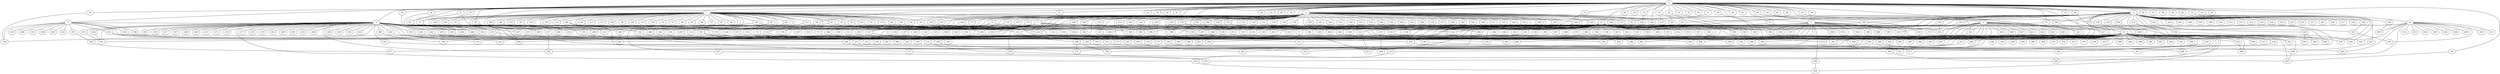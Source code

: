 
graph graphname {
    0 -- 1
0 -- 2
0 -- 3
0 -- 4
0 -- 5
0 -- 6
0 -- 7
0 -- 8
0 -- 9
0 -- 10
0 -- 11
0 -- 12
0 -- 13
0 -- 14
0 -- 15
0 -- 16
0 -- 17
0 -- 18
0 -- 19
0 -- 20
0 -- 21
0 -- 22
0 -- 23
0 -- 24
0 -- 25
0 -- 26
0 -- 27
0 -- 28
0 -- 29
0 -- 30
0 -- 31
0 -- 32
0 -- 33
0 -- 34
0 -- 35
0 -- 36
0 -- 37
0 -- 38
0 -- 39
0 -- 40
0 -- 41
0 -- 42
0 -- 43
0 -- 44
0 -- 45
0 -- 46
0 -- 47
0 -- 48
0 -- 49
0 -- 50
0 -- 51
0 -- 52
0 -- 53
0 -- 54
0 -- 55
0 -- 56
0 -- 57
0 -- 58
0 -- 59
0 -- 60
0 -- 61
0 -- 62
0 -- 63
0 -- 64
0 -- 169
1 -- 65
1 -- 66
1 -- 67
1 -- 68
1 -- 69
1 -- 70
1 -- 71
1 -- 72
1 -- 73
1 -- 74
1 -- 75
1 -- 76
1 -- 77
1 -- 78
1 -- 79
1 -- 80
1 -- 81
1 -- 82
1 -- 83
1 -- 84
1 -- 85
1 -- 86
1 -- 87
1 -- 88
1 -- 89
1 -- 90
1 -- 91
1 -- 92
1 -- 93
1 -- 94
1 -- 95
1 -- 96
1 -- 97
1 -- 98
1 -- 99
1 -- 100
1 -- 101
1 -- 102
1 -- 103
1 -- 104
1 -- 105
1 -- 106
1 -- 107
1 -- 108
1 -- 109
1 -- 110
1 -- 111
1 -- 112
1 -- 113
1 -- 114
1 -- 115
1 -- 116
1 -- 117
1 -- 118
1 -- 119
1 -- 120
1 -- 121
2 -- 128
2 -- 130
2 -- 131
2 -- 132
2 -- 133
2 -- 134
2 -- 129
2 -- 136
2 -- 137
2 -- 138
2 -- 139
2 -- 140
2 -- 141
2 -- 142
2 -- 143
2 -- 144
2 -- 145
2 -- 146
2 -- 147
2 -- 148
2 -- 149
2 -- 150
2 -- 151
2 -- 152
2 -- 153
2 -- 154
2 -- 155
2 -- 156
2 -- 157
2 -- 158
2 -- 159
2 -- 160
2 -- 161
2 -- 162
2 -- 163
2 -- 164
2 -- 165
2 -- 166
2 -- 167
2 -- 168
2 -- 169
2 -- 170
2 -- 135
2 -- 172
2 -- 173
2 -- 174
2 -- 175
2 -- 176
2 -- 177
2 -- 178
2 -- 179
2 -- 180
2 -- 181
2 -- 182
2 -- 183
2 -- 184
2 -- 185
2 -- 186
2 -- 187
2 -- 188
2 -- 189
2 -- 190
2 -- 191
2 -- 192
2 -- 193
2 -- 194
2 -- 171
2 -- 122
2 -- 123
2 -- 124
2 -- 125
2 -- 126
2 -- 127
2 -- 291
2 -- 395
3 -- 195
3 -- 196
3 -- 197
3 -- 198
3 -- 199
3 -- 200
3 -- 201
3 -- 202
3 -- 203
3 -- 204
3 -- 205
3 -- 206
3 -- 463
4 -- 207
4 -- 208
4 -- 209
4 -- 210
4 -- 211
4 -- 212
4 -- 213
4 -- 214
4 -- 215
4 -- 216
4 -- 217
4 -- 218
4 -- 219
4 -- 220
4 -- 221
4 -- 222
4 -- 223
4 -- 224
4 -- 225
4 -- 226
4 -- 227
4 -- 228
4 -- 229
4 -- 230
4 -- 231
4 -- 232
4 -- 233
4 -- 234
4 -- 235
4 -- 236
4 -- 237
4 -- 238
4 -- 239
4 -- 240
4 -- 241
4 -- 242
4 -- 243
4 -- 244
4 -- 245
4 -- 246
4 -- 247
4 -- 248
4 -- 249
4 -- 250
4 -- 78
4 -- 130
5 -- 256
5 -- 258
5 -- 259
5 -- 260
5 -- 261
5 -- 262
5 -- 257
5 -- 264
5 -- 265
5 -- 266
5 -- 267
5 -- 268
5 -- 269
5 -- 270
5 -- 271
5 -- 272
5 -- 273
5 -- 274
5 -- 275
5 -- 276
5 -- 277
5 -- 278
5 -- 279
5 -- 280
5 -- 281
5 -- 282
5 -- 283
5 -- 284
5 -- 285
5 -- 286
5 -- 287
5 -- 288
5 -- 289
5 -- 290
5 -- 291
5 -- 292
5 -- 293
5 -- 294
5 -- 295
5 -- 296
5 -- 297
5 -- 298
5 -- 263
5 -- 300
5 -- 301
5 -- 302
5 -- 303
5 -- 304
5 -- 299
5 -- 251
5 -- 252
5 -- 253
5 -- 254
5 -- 255
5 -- 95
6 -- 305
6 -- 306
6 -- 307
6 -- 308
6 -- 309
6 -- 310
6 -- 311
6 -- 339
7 -- 312
7 -- 313
7 -- 314
7 -- 315
7 -- 316
7 -- 317
7 -- 318
7 -- 319
7 -- 320
7 -- 321
7 -- 322
7 -- 323
7 -- 324
7 -- 325
7 -- 326
7 -- 327
7 -- 328
7 -- 329
7 -- 330
7 -- 331
7 -- 332
7 -- 333
7 -- 334
7 -- 335
7 -- 336
7 -- 71
8 -- 337
8 -- 338
8 -- 339
8 -- 340
8 -- 341
8 -- 342
8 -- 343
8 -- 344
8 -- 345
8 -- 346
8 -- 347
8 -- 348
8 -- 349
8 -- 350
8 -- 351
8 -- 352
8 -- 353
8 -- 354
8 -- 355
8 -- 356
8 -- 357
8 -- 358
8 -- 359
8 -- 360
8 -- 361
8 -- 362
8 -- 363
8 -- 364
8 -- 365
8 -- 366
8 -- 367
8 -- 368
8 -- 369
8 -- 370
8 -- 371
8 -- 372
8 -- 373
8 -- 374
8 -- 375
8 -- 376
8 -- 377
8 -- 378
9 -- 384
9 -- 386
9 -- 387
9 -- 388
9 -- 389
9 -- 390
9 -- 385
9 -- 392
9 -- 393
9 -- 394
9 -- 395
9 -- 396
9 -- 397
9 -- 398
9 -- 399
9 -- 391
9 -- 379
9 -- 380
9 -- 381
9 -- 382
9 -- 383
9 -- 52
9 -- 467
10 -- 400
10 -- 401
10 -- 402
10 -- 403
10 -- 404
10 -- 405
10 -- 406
10 -- 407
10 -- 408
10 -- 409
10 -- 410
10 -- 411
10 -- 412
10 -- 413
10 -- 414
10 -- 415
10 -- 161
11 -- 416
11 -- 418
11 -- 419
11 -- 420
11 -- 421
11 -- 422
11 -- 417
11 -- 424
11 -- 425
11 -- 426
11 -- 423
11 -- 428
11 -- 429
11 -- 430
11 -- 431
11 -- 432
11 -- 433
11 -- 434
11 -- 435
11 -- 427
11 -- 34
11 -- 17
12 -- 436
12 -- 437
12 -- 438
12 -- 439
12 -- 440
12 -- 441
12 -- 442
12 -- 443
12 -- 444
12 -- 445
12 -- 446
12 -- 447
12 -- 448
12 -- 449
12 -- 450
12 -- 451
12 -- 452
12 -- 453
12 -- 454
12 -- 455
12 -- 456
12 -- 457
12 -- 458
12 -- 459
12 -- 460
12 -- 461
12 -- 462
12 -- 463
12 -- 464
12 -- 465
12 -- 466
12 -- 467
12 -- 468
12 -- 469
12 -- 470
12 -- 471
12 -- 472
12 -- 473
12 -- 474
12 -- 475
12 -- 476
12 -- 477
12 -- 478
12 -- 479
12 -- 480
12 -- 481
12 -- 482
12 -- 483
12 -- 484
12 -- 485
12 -- 486
12 -- 487
12 -- 488
12 -- 489
12 -- 490
12 -- 491
12 -- 492
12 -- 493
12 -- 494
12 -- 495
12 -- 496
12 -- 497
12 -- 498
12 -- 499
12 -- 193
13 -- 287
15 -- 140
17 -- 215
18 -- 127
18 -- 361
19 -- 425
22 -- 266
23 -- 439
24 -- 229
24 -- 244
25 -- 458
26 -- 286
27 -- 121
27 -- 61
30 -- 91
31 -- 90
32 -- 327
33 -- 73
37 -- 106
38 -- 77
39 -- 199
42 -- 187
42 -- 366
43 -- 436
44 -- 360
47 -- 301
48 -- 421
50 -- 326
50 -- 132
50 -- 297
51 -- 333
51 -- 397
52 -- 188
54 -- 319
54 -- 178
54 -- 294
55 -- 217
55 -- 481
55 -- 331
62 -- 495
64 -- 452
65 -- 116
67 -- 443
67 -- 302
68 -- 240
70 -- 121
70 -- 154
70 -- 322
71 -- 149
72 -- 453
72 -- 377
73 -- 93
73 -- 252
76 -- 465
77 -- 306
77 -- 114
79 -- 380
80 -- 288
81 -- 399
81 -- 86
82 -- 354
84 -- 203
84 -- 402
85 -- 443
86 -- 126
87 -- 248
89 -- 99
89 -- 371
93 -- 160
94 -- 335
95 -- 177
96 -- 405
99 -- 456
99 -- 137
101 -- 395
103 -- 465
104 -- 232
106 -- 192
106 -- 472
107 -- 415
111 -- 481
112 -- 304
114 -- 423
115 -- 495
116 -- 494
116 -- 370
118 -- 256
119 -- 431
122 -- 125
123 -- 387
124 -- 380
125 -- 377
128 -- 381
129 -- 280
130 -- 228
130 -- 469
135 -- 276
135 -- 215
136 -- 295
137 -- 158
142 -- 260
144 -- 324
147 -- 458
148 -- 396
149 -- 403
150 -- 296
151 -- 490
154 -- 181
154 -- 230
155 -- 322
157 -- 306
158 -- 415
159 -- 369
160 -- 233
161 -- 199
161 -- 275
163 -- 373
163 -- 450
166 -- 336
167 -- 241
167 -- 221
167 -- 177
172 -- 216
172 -- 393
174 -- 394
174 -- 433
175 -- 327
176 -- 349
176 -- 186
176 -- 405
179 -- 491
179 -- 256
181 -- 454
183 -- 337
184 -- 385
184 -- 348
184 -- 432
184 -- 241
185 -- 399
188 -- 350
188 -- 371
189 -- 310
189 -- 314
190 -- 287
192 -- 376
196 -- 496
197 -- 299
201 -- 442
201 -- 232
203 -- 465
203 -- 444
205 -- 447
208 -- 442
212 -- 236
212 -- 230
219 -- 469
219 -- 461
221 -- 473
224 -- 375
226 -- 321
226 -- 432
228 -- 381
229 -- 477
229 -- 313
230 -- 302
231 -- 284
231 -- 405
233 -- 253
234 -- 409
236 -- 351
239 -- 453
240 -- 390
243 -- 488
244 -- 441
247 -- 448
249 -- 353
251 -- 324
252 -- 281
253 -- 459
260 -- 272
261 -- 419
262 -- 385
262 -- 376
263 -- 489
264 -- 281
265 -- 453
270 -- 281
272 -- 448
276 -- 341
280 -- 387
283 -- 372
285 -- 308
287 -- 434
287 -- 426
292 -- 452
295 -- 318
296 -- 463
299 -- 417
301 -- 450
306 -- 354
310 -- 443
312 -- 392
313 -- 324
315 -- 454
322 -- 374
324 -- 430
327 -- 330
331 -- 466
332 -- 401
335 -- 359
337 -- 489
346 -- 483
346 -- 374
348 -- 473
353 -- 407
354 -- 451
356 -- 458
359 -- 391
376 -- 477
383 -- 462
384 -- 459
393 -- 425
396 -- 420
420 -- 486
421 -- 435
425 -- 444
427 -- 497
428 -- 467
435 -- 473
435 -- 457
440 -- 454
444 -- 446
448 -- 495
452 -- 464
471 -- 489

}
